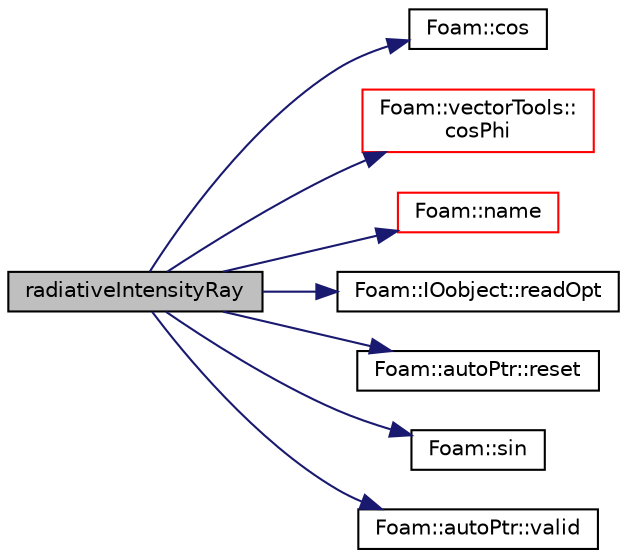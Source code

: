 digraph "radiativeIntensityRay"
{
  bgcolor="transparent";
  edge [fontname="Helvetica",fontsize="10",labelfontname="Helvetica",labelfontsize="10"];
  node [fontname="Helvetica",fontsize="10",shape=record];
  rankdir="LR";
  Node1 [label="radiativeIntensityRay",height=0.2,width=0.4,color="black", fillcolor="grey75", style="filled", fontcolor="black"];
  Node1 -> Node2 [color="midnightblue",fontsize="10",style="solid",fontname="Helvetica"];
  Node2 [label="Foam::cos",height=0.2,width=0.4,color="black",URL="$a10887.html#aebb41a148f7cf44b63e12f69e487e49f"];
  Node1 -> Node3 [color="midnightblue",fontsize="10",style="solid",fontname="Helvetica"];
  Node3 [label="Foam::vectorTools::\lcosPhi",height=0.2,width=0.4,color="red",URL="$a10984.html#a044bf851e38a97159c6db0f489a67522",tooltip="Calculate angle between a and b in radians. "];
  Node1 -> Node4 [color="midnightblue",fontsize="10",style="solid",fontname="Helvetica"];
  Node4 [label="Foam::name",height=0.2,width=0.4,color="red",URL="$a10887.html#adcb0df2bd4953cb6bb390272d8263c3a",tooltip="Return a string representation of a complex. "];
  Node1 -> Node5 [color="midnightblue",fontsize="10",style="solid",fontname="Helvetica"];
  Node5 [label="Foam::IOobject::readOpt",height=0.2,width=0.4,color="black",URL="$a01195.html#af3c10cbbefc4d1d63d9dbe411d9701ec"];
  Node1 -> Node6 [color="midnightblue",fontsize="10",style="solid",fontname="Helvetica"];
  Node6 [label="Foam::autoPtr::reset",height=0.2,width=0.4,color="black",URL="$a00082.html#ab46a1bc64c9af6414376c6c18d3bee62",tooltip="If object pointer already set, delete object and set to given. "];
  Node1 -> Node7 [color="midnightblue",fontsize="10",style="solid",fontname="Helvetica"];
  Node7 [label="Foam::sin",height=0.2,width=0.4,color="black",URL="$a10887.html#a4517d680df5510934705011b30dcefa6"];
  Node1 -> Node8 [color="midnightblue",fontsize="10",style="solid",fontname="Helvetica"];
  Node8 [label="Foam::autoPtr::valid",height=0.2,width=0.4,color="black",URL="$a00082.html#a8d985300b138b6c5556ab17ed4df3b38",tooltip="Return true if the autoPtr valid (ie, the pointer is set). "];
}
